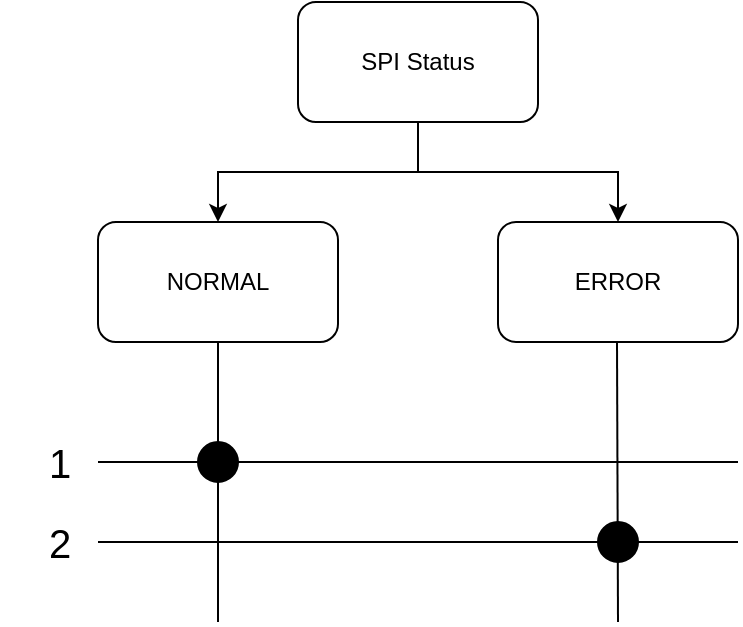 <mxfile version="15.7.3" type="device"><diagram id="jRq_CZWduv7Pqoqwns3h" name="Page-1"><mxGraphModel dx="868" dy="435" grid="1" gridSize="10" guides="1" tooltips="1" connect="1" arrows="1" fold="1" page="1" pageScale="1" pageWidth="827" pageHeight="1169" math="0" shadow="0"><root><mxCell id="0"/><mxCell id="1" parent="0"/><mxCell id="gDlYAZs3LE3_EwjZ4-jE-4" style="edgeStyle=orthogonalEdgeStyle;rounded=0;orthogonalLoop=1;jettySize=auto;html=1;exitX=0.5;exitY=1;exitDx=0;exitDy=0;entryX=0.5;entryY=0;entryDx=0;entryDy=0;" edge="1" parent="1" source="gDlYAZs3LE3_EwjZ4-jE-1" target="gDlYAZs3LE3_EwjZ4-jE-2"><mxGeometry relative="1" as="geometry"/></mxCell><mxCell id="gDlYAZs3LE3_EwjZ4-jE-5" style="edgeStyle=orthogonalEdgeStyle;rounded=0;orthogonalLoop=1;jettySize=auto;html=1;exitX=0.5;exitY=1;exitDx=0;exitDy=0;" edge="1" parent="1" source="gDlYAZs3LE3_EwjZ4-jE-1" target="gDlYAZs3LE3_EwjZ4-jE-3"><mxGeometry relative="1" as="geometry"/></mxCell><mxCell id="gDlYAZs3LE3_EwjZ4-jE-1" value="SPI Status" style="rounded=1;whiteSpace=wrap;html=1;" vertex="1" parent="1"><mxGeometry x="340" y="50" width="120" height="60" as="geometry"/></mxCell><mxCell id="gDlYAZs3LE3_EwjZ4-jE-2" value="NORMAL" style="rounded=1;whiteSpace=wrap;html=1;" vertex="1" parent="1"><mxGeometry x="240" y="160" width="120" height="60" as="geometry"/></mxCell><mxCell id="gDlYAZs3LE3_EwjZ4-jE-3" value="ERROR" style="rounded=1;whiteSpace=wrap;html=1;" vertex="1" parent="1"><mxGeometry x="440" y="160" width="120" height="60" as="geometry"/></mxCell><mxCell id="gDlYAZs3LE3_EwjZ4-jE-6" value="" style="endArrow=none;html=1;rounded=0;entryX=0.5;entryY=1;entryDx=0;entryDy=0;" edge="1" parent="1" target="gDlYAZs3LE3_EwjZ4-jE-2"><mxGeometry width="50" height="50" relative="1" as="geometry"><mxPoint x="300" y="360" as="sourcePoint"/><mxPoint x="440" y="230" as="targetPoint"/></mxGeometry></mxCell><mxCell id="gDlYAZs3LE3_EwjZ4-jE-7" value="" style="endArrow=none;html=1;rounded=0;entryX=0.5;entryY=1;entryDx=0;entryDy=0;" edge="1" parent="1"><mxGeometry width="50" height="50" relative="1" as="geometry"><mxPoint x="500" y="360" as="sourcePoint"/><mxPoint x="499.5" y="220" as="targetPoint"/></mxGeometry></mxCell><mxCell id="gDlYAZs3LE3_EwjZ4-jE-8" value="" style="endArrow=none;html=1;rounded=0;" edge="1" parent="1"><mxGeometry width="50" height="50" relative="1" as="geometry"><mxPoint x="240" y="280" as="sourcePoint"/><mxPoint x="560" y="280" as="targetPoint"/></mxGeometry></mxCell><mxCell id="gDlYAZs3LE3_EwjZ4-jE-9" value="" style="endArrow=none;html=1;rounded=0;startArrow=none;" edge="1" parent="1" source="gDlYAZs3LE3_EwjZ4-jE-12"><mxGeometry width="50" height="50" relative="1" as="geometry"><mxPoint x="240" y="320" as="sourcePoint"/><mxPoint x="560" y="320" as="targetPoint"/></mxGeometry></mxCell><mxCell id="gDlYAZs3LE3_EwjZ4-jE-11" value="" style="ellipse;whiteSpace=wrap;html=1;aspect=fixed;fillColor=#000000;" vertex="1" parent="1"><mxGeometry x="290" y="270" width="20" height="20" as="geometry"/></mxCell><mxCell id="gDlYAZs3LE3_EwjZ4-jE-12" value="" style="ellipse;whiteSpace=wrap;html=1;aspect=fixed;fillColor=#000000;" vertex="1" parent="1"><mxGeometry x="490" y="310" width="20" height="20" as="geometry"/></mxCell><mxCell id="gDlYAZs3LE3_EwjZ4-jE-13" value="" style="endArrow=none;html=1;rounded=0;" edge="1" parent="1" target="gDlYAZs3LE3_EwjZ4-jE-12"><mxGeometry width="50" height="50" relative="1" as="geometry"><mxPoint x="240" y="320" as="sourcePoint"/><mxPoint x="560" y="320" as="targetPoint"/></mxGeometry></mxCell><mxCell id="gDlYAZs3LE3_EwjZ4-jE-14" value="&lt;font style=&quot;font-size: 20px&quot;&gt;1&lt;/font&gt;" style="text;html=1;strokeColor=none;fillColor=none;align=center;verticalAlign=middle;whiteSpace=wrap;rounded=0;fontSize=14;" vertex="1" parent="1"><mxGeometry x="191" y="265" width="60" height="30" as="geometry"/></mxCell><mxCell id="gDlYAZs3LE3_EwjZ4-jE-15" value="&lt;font style=&quot;font-size: 20px&quot;&gt;2&lt;/font&gt;" style="text;html=1;strokeColor=none;fillColor=none;align=center;verticalAlign=middle;whiteSpace=wrap;rounded=0;fontSize=14;" vertex="1" parent="1"><mxGeometry x="191" y="305" width="60" height="30" as="geometry"/></mxCell></root></mxGraphModel></diagram></mxfile>